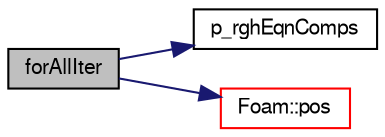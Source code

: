 digraph "forAllIter"
{
  bgcolor="transparent";
  edge [fontname="FreeSans",fontsize="10",labelfontname="FreeSans",labelfontsize="10"];
  node [fontname="FreeSans",fontsize="10",shape=record];
  rankdir="LR";
  Node1 [label="forAllIter",height=0.2,width=0.4,color="black", fillcolor="grey75", style="filled" fontcolor="black"];
  Node1 -> Node2 [color="midnightblue",fontsize="10",style="solid",fontname="FreeSans"];
  Node2 [label="p_rghEqnComps",height=0.2,width=0.4,color="black",URL="$a02884.html#ab1ad4ab697842f98a76f06fe9993b8ee"];
  Node1 -> Node3 [color="midnightblue",fontsize="10",style="solid",fontname="FreeSans"];
  Node3 [label="Foam::pos",height=0.2,width=0.4,color="red",URL="$a10237.html#a09a190b59f3d01b258bca0fa964a6212"];
}

